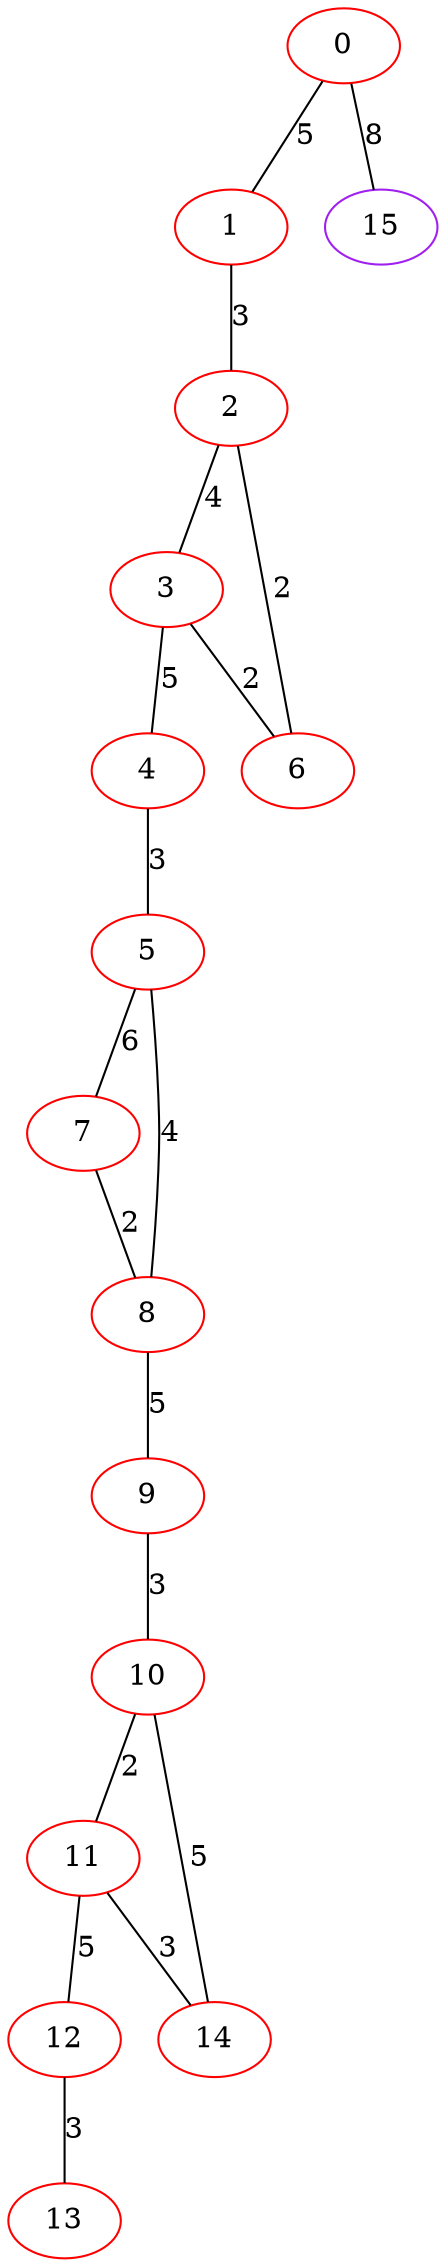 graph "" {
0 [color=red, weight=1];
1 [color=red, weight=1];
2 [color=red, weight=1];
3 [color=red, weight=1];
4 [color=red, weight=1];
5 [color=red, weight=1];
6 [color=red, weight=1];
7 [color=red, weight=1];
8 [color=red, weight=1];
9 [color=red, weight=1];
10 [color=red, weight=1];
11 [color=red, weight=1];
12 [color=red, weight=1];
13 [color=red, weight=1];
14 [color=red, weight=1];
15 [color=purple, weight=4];
0 -- 1  [key=0, label=5];
0 -- 15  [key=0, label=8];
1 -- 2  [key=0, label=3];
2 -- 3  [key=0, label=4];
2 -- 6  [key=0, label=2];
3 -- 4  [key=0, label=5];
3 -- 6  [key=0, label=2];
4 -- 5  [key=0, label=3];
5 -- 8  [key=0, label=4];
5 -- 7  [key=0, label=6];
7 -- 8  [key=0, label=2];
8 -- 9  [key=0, label=5];
9 -- 10  [key=0, label=3];
10 -- 11  [key=0, label=2];
10 -- 14  [key=0, label=5];
11 -- 12  [key=0, label=5];
11 -- 14  [key=0, label=3];
12 -- 13  [key=0, label=3];
}

